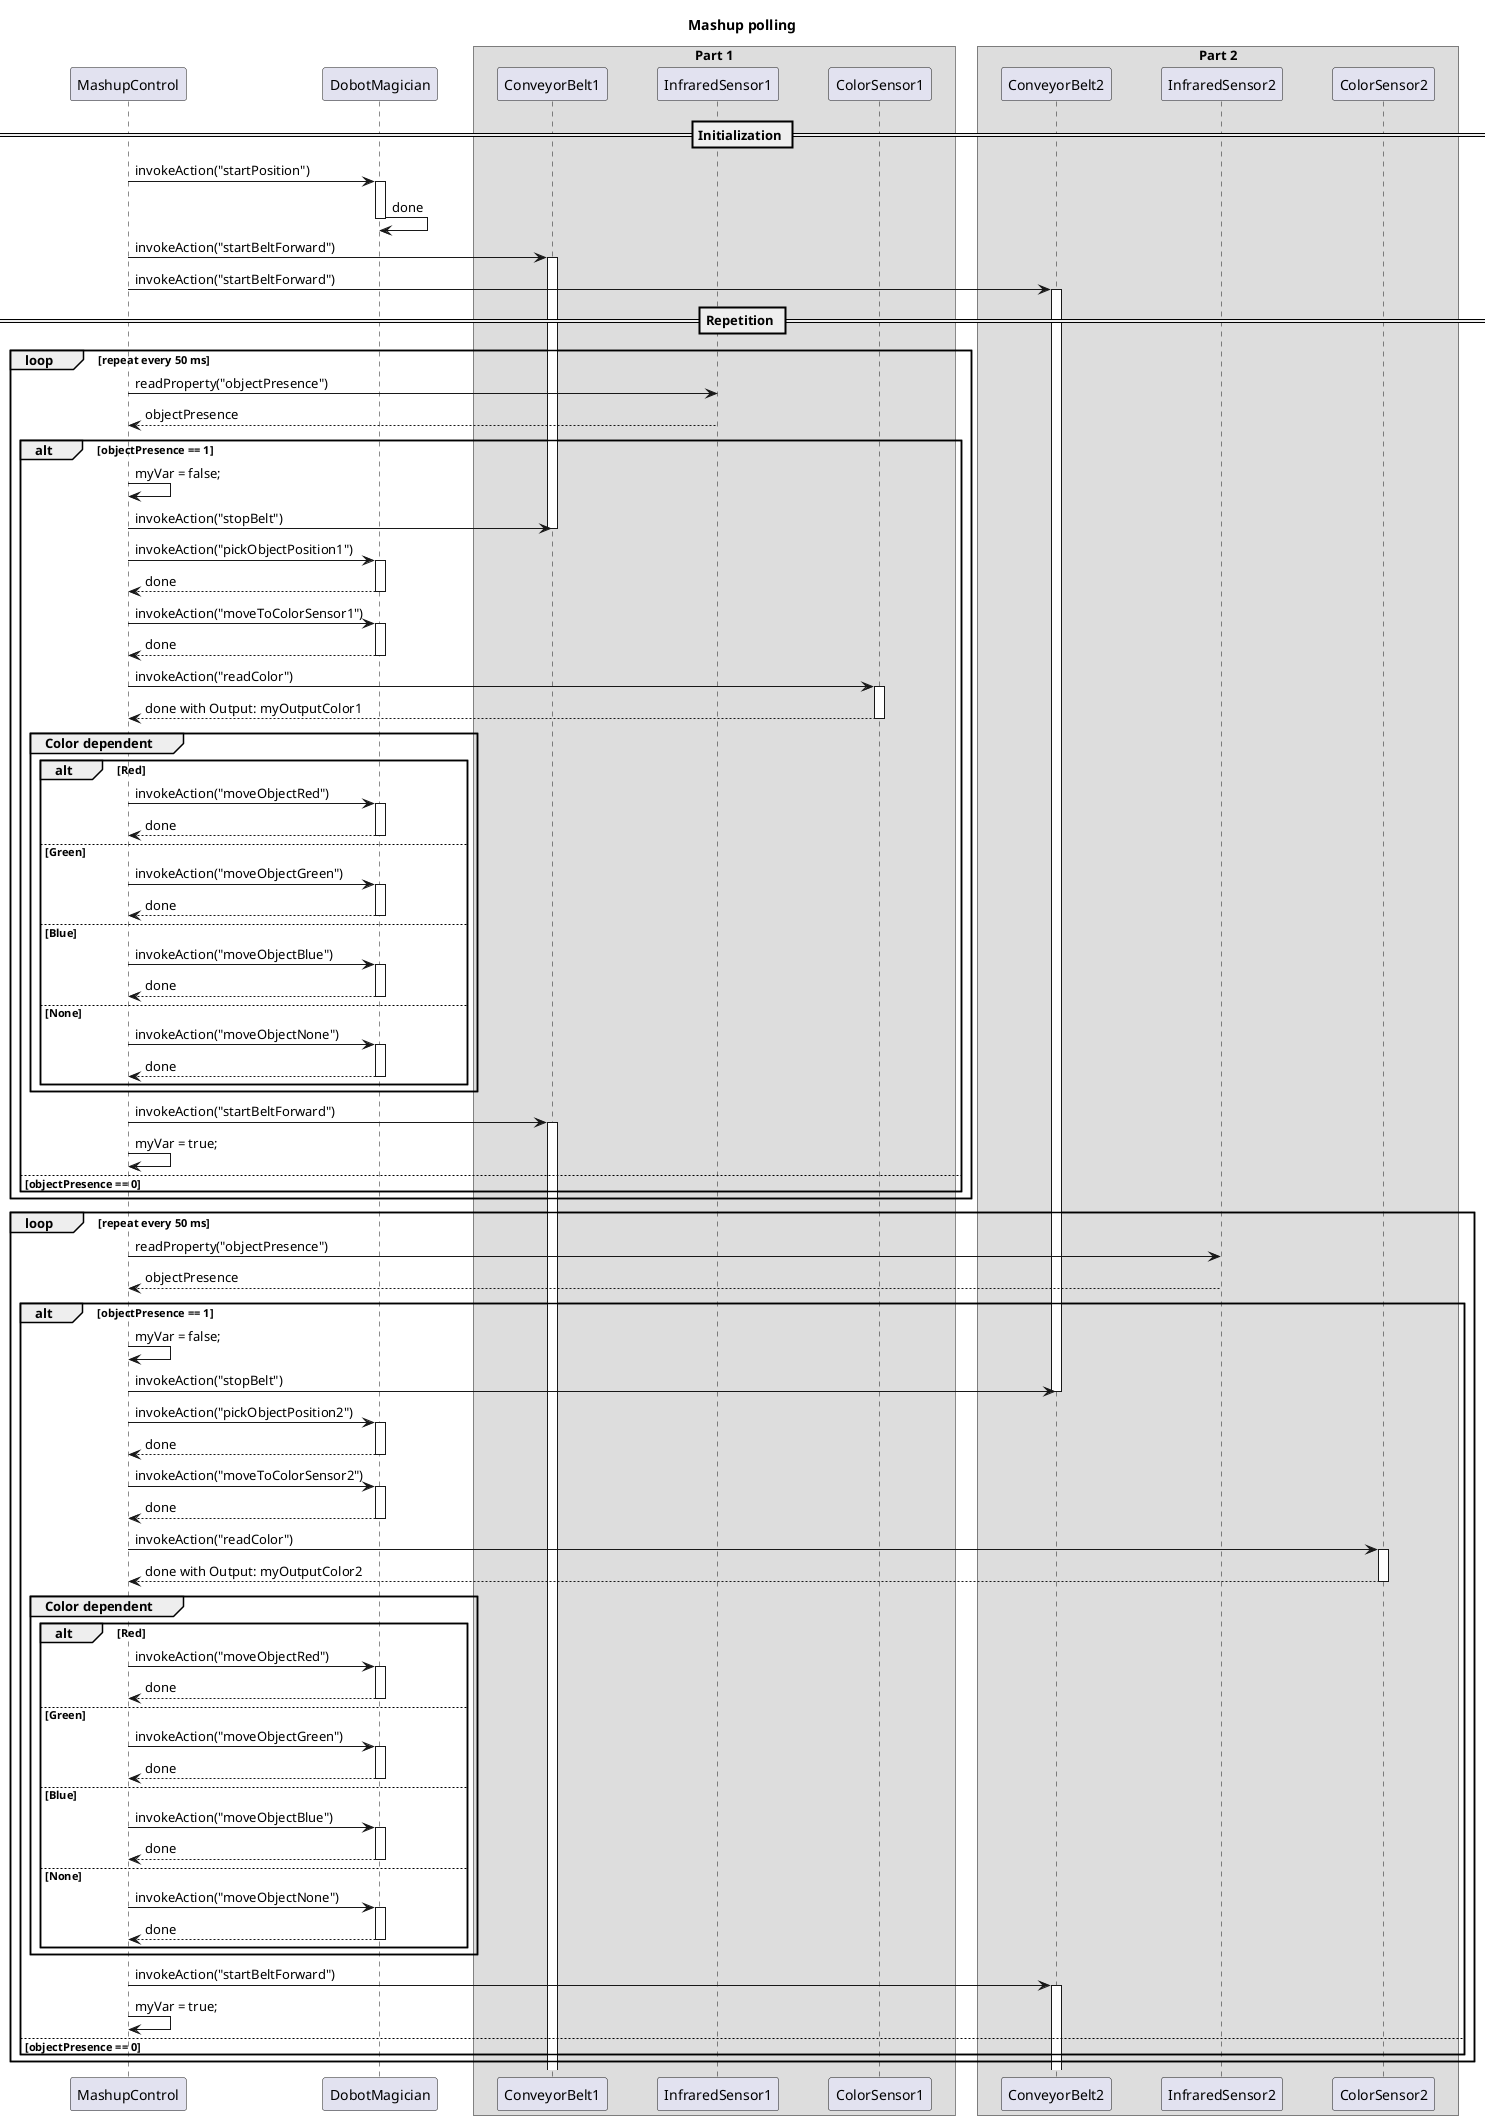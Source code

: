 @startuml

title Mashup polling

skinparam ParticipantPadding 20
skinparam BoxPadding 10

participant MashupControl as MC
participant DobotMagician as DM

box "Part 1"
participant ConveyorBelt1 as CB1
participant InfraredSensor1 as IS1
participant ColorSensor1 as CS1
end box

box "Part 2"
participant ConveyorBelt2 as CB2
participant InfraredSensor2 as IS2
participant ColorSensor2 as CS2
end box


== Initialization ==

MC -> DM: invokeAction("startPosition")
activate DM
DM -> DM: done
deactivate DM

MC -> CB1: invokeAction("startBeltForward")
activate CB1
MC -> CB2: invokeAction("startBeltForward")
activate CB2

== Repetition ==

loop repeat every 50 ms
MC -> IS1: readProperty("objectPresence")
MC <-- IS1: objectPresence
alt objectPresence == 1
MC -> MC: myVar = false;
MC -> CB1: invokeAction("stopBelt")
deactivate CB1
MC -> DM: invokeAction("pickObjectPosition1")
activate DM
MC <-- DM: done
deactivate DM
MC -> DM: invokeAction("moveToColorSensor1")
activate DM
MC <-- DM: done
deactivate DM
MC -> CS1: invokeAction("readColor")
activate CS1
MC <-- CS1: done with Output: myOutputColor1
deactivate CS1
group Color dependent
alt Red
MC -> DM: invokeAction("moveObjectRed")
activate DM
MC <-- DM: done
deactivate DM
else Green
MC -> DM: invokeAction("moveObjectGreen")
activate DM
MC <-- DM: done
deactivate DM
else Blue
MC -> DM: invokeAction("moveObjectBlue")
activate DM
MC <-- DM: done
deactivate DM
else None
MC -> DM: invokeAction("moveObjectNone")
activate DM
MC <-- DM: done
deactivate DM
end
end
MC -> CB1: invokeAction("startBeltForward")
activate CB1
MC -> MC: myVar = true;
else objectPresence == 0
end
end


loop repeat every 50 ms
MC -> IS2: readProperty("objectPresence")
MC <-- IS2: objectPresence
alt objectPresence == 1
MC -> MC: myVar = false;
MC -> CB2: invokeAction("stopBelt")
deactivate CB2
MC -> DM: invokeAction("pickObjectPosition2")
activate DM
MC <-- DM: done
deactivate DM
MC -> DM: invokeAction("moveToColorSensor2")
activate DM
MC <-- DM: done
deactivate DM
MC -> CS2: invokeAction("readColor")
activate CS2
MC <-- CS2: done with Output: myOutputColor2
deactivate CS2
group Color dependent
alt Red
MC -> DM: invokeAction("moveObjectRed")
activate DM
MC <-- DM: done
deactivate DM
else Green
MC -> DM: invokeAction("moveObjectGreen")
activate DM
MC <-- DM: done
deactivate DM
else Blue
MC -> DM: invokeAction("moveObjectBlue")
activate DM
MC <-- DM: done
deactivate DM
else None
MC -> DM: invokeAction("moveObjectNone")
activate DM
MC <-- DM: done
deactivate DM
end
end
MC -> CB2: invokeAction("startBeltForward")
activate CB2
MC -> MC: myVar = true;
else objectPresence == 0
end
end


@enduml
